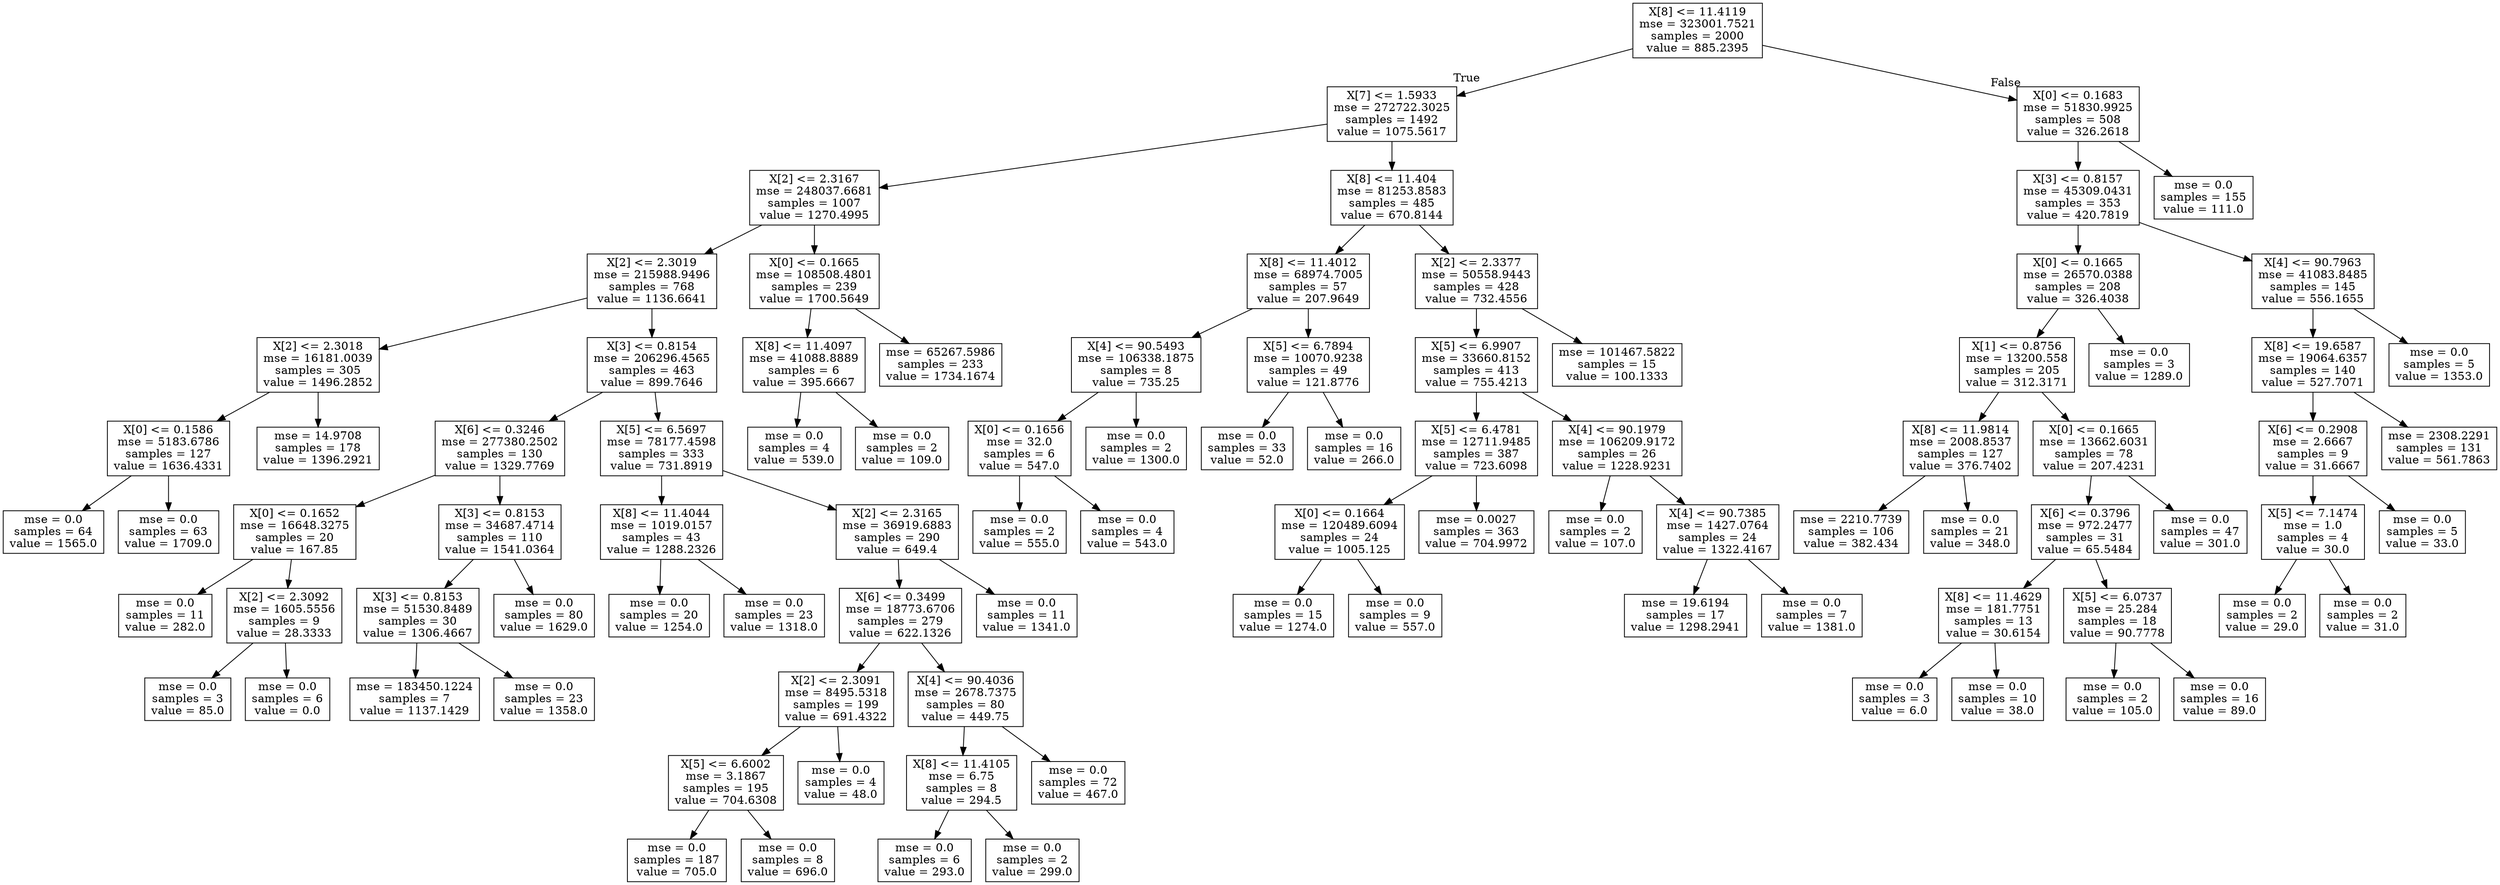 digraph Tree {
node [shape=box] ;
0 [label="X[8] <= 11.4119\nmse = 323001.7521\nsamples = 2000\nvalue = 885.2395"] ;
1 [label="X[7] <= 1.5933\nmse = 272722.3025\nsamples = 1492\nvalue = 1075.5617"] ;
0 -> 1 [labeldistance=2.5, labelangle=45, headlabel="True"] ;
2 [label="X[2] <= 2.3167\nmse = 248037.6681\nsamples = 1007\nvalue = 1270.4995"] ;
1 -> 2 ;
3 [label="X[2] <= 2.3019\nmse = 215988.9496\nsamples = 768\nvalue = 1136.6641"] ;
2 -> 3 ;
4 [label="X[2] <= 2.3018\nmse = 16181.0039\nsamples = 305\nvalue = 1496.2852"] ;
3 -> 4 ;
5 [label="X[0] <= 0.1586\nmse = 5183.6786\nsamples = 127\nvalue = 1636.4331"] ;
4 -> 5 ;
6 [label="mse = 0.0\nsamples = 64\nvalue = 1565.0"] ;
5 -> 6 ;
7 [label="mse = 0.0\nsamples = 63\nvalue = 1709.0"] ;
5 -> 7 ;
8 [label="mse = 14.9708\nsamples = 178\nvalue = 1396.2921"] ;
4 -> 8 ;
9 [label="X[3] <= 0.8154\nmse = 206296.4565\nsamples = 463\nvalue = 899.7646"] ;
3 -> 9 ;
10 [label="X[6] <= 0.3246\nmse = 277380.2502\nsamples = 130\nvalue = 1329.7769"] ;
9 -> 10 ;
11 [label="X[0] <= 0.1652\nmse = 16648.3275\nsamples = 20\nvalue = 167.85"] ;
10 -> 11 ;
12 [label="mse = 0.0\nsamples = 11\nvalue = 282.0"] ;
11 -> 12 ;
13 [label="X[2] <= 2.3092\nmse = 1605.5556\nsamples = 9\nvalue = 28.3333"] ;
11 -> 13 ;
14 [label="mse = 0.0\nsamples = 3\nvalue = 85.0"] ;
13 -> 14 ;
15 [label="mse = 0.0\nsamples = 6\nvalue = 0.0"] ;
13 -> 15 ;
16 [label="X[3] <= 0.8153\nmse = 34687.4714\nsamples = 110\nvalue = 1541.0364"] ;
10 -> 16 ;
17 [label="X[3] <= 0.8153\nmse = 51530.8489\nsamples = 30\nvalue = 1306.4667"] ;
16 -> 17 ;
18 [label="mse = 183450.1224\nsamples = 7\nvalue = 1137.1429"] ;
17 -> 18 ;
19 [label="mse = 0.0\nsamples = 23\nvalue = 1358.0"] ;
17 -> 19 ;
20 [label="mse = 0.0\nsamples = 80\nvalue = 1629.0"] ;
16 -> 20 ;
21 [label="X[5] <= 6.5697\nmse = 78177.4598\nsamples = 333\nvalue = 731.8919"] ;
9 -> 21 ;
22 [label="X[8] <= 11.4044\nmse = 1019.0157\nsamples = 43\nvalue = 1288.2326"] ;
21 -> 22 ;
23 [label="mse = 0.0\nsamples = 20\nvalue = 1254.0"] ;
22 -> 23 ;
24 [label="mse = 0.0\nsamples = 23\nvalue = 1318.0"] ;
22 -> 24 ;
25 [label="X[2] <= 2.3165\nmse = 36919.6883\nsamples = 290\nvalue = 649.4"] ;
21 -> 25 ;
26 [label="X[6] <= 0.3499\nmse = 18773.6706\nsamples = 279\nvalue = 622.1326"] ;
25 -> 26 ;
27 [label="X[2] <= 2.3091\nmse = 8495.5318\nsamples = 199\nvalue = 691.4322"] ;
26 -> 27 ;
28 [label="X[5] <= 6.6002\nmse = 3.1867\nsamples = 195\nvalue = 704.6308"] ;
27 -> 28 ;
29 [label="mse = 0.0\nsamples = 187\nvalue = 705.0"] ;
28 -> 29 ;
30 [label="mse = 0.0\nsamples = 8\nvalue = 696.0"] ;
28 -> 30 ;
31 [label="mse = 0.0\nsamples = 4\nvalue = 48.0"] ;
27 -> 31 ;
32 [label="X[4] <= 90.4036\nmse = 2678.7375\nsamples = 80\nvalue = 449.75"] ;
26 -> 32 ;
33 [label="X[8] <= 11.4105\nmse = 6.75\nsamples = 8\nvalue = 294.5"] ;
32 -> 33 ;
34 [label="mse = 0.0\nsamples = 6\nvalue = 293.0"] ;
33 -> 34 ;
35 [label="mse = 0.0\nsamples = 2\nvalue = 299.0"] ;
33 -> 35 ;
36 [label="mse = 0.0\nsamples = 72\nvalue = 467.0"] ;
32 -> 36 ;
37 [label="mse = 0.0\nsamples = 11\nvalue = 1341.0"] ;
25 -> 37 ;
38 [label="X[0] <= 0.1665\nmse = 108508.4801\nsamples = 239\nvalue = 1700.5649"] ;
2 -> 38 ;
39 [label="X[8] <= 11.4097\nmse = 41088.8889\nsamples = 6\nvalue = 395.6667"] ;
38 -> 39 ;
40 [label="mse = 0.0\nsamples = 4\nvalue = 539.0"] ;
39 -> 40 ;
41 [label="mse = 0.0\nsamples = 2\nvalue = 109.0"] ;
39 -> 41 ;
42 [label="mse = 65267.5986\nsamples = 233\nvalue = 1734.1674"] ;
38 -> 42 ;
43 [label="X[8] <= 11.404\nmse = 81253.8583\nsamples = 485\nvalue = 670.8144"] ;
1 -> 43 ;
44 [label="X[8] <= 11.4012\nmse = 68974.7005\nsamples = 57\nvalue = 207.9649"] ;
43 -> 44 ;
45 [label="X[4] <= 90.5493\nmse = 106338.1875\nsamples = 8\nvalue = 735.25"] ;
44 -> 45 ;
46 [label="X[0] <= 0.1656\nmse = 32.0\nsamples = 6\nvalue = 547.0"] ;
45 -> 46 ;
47 [label="mse = 0.0\nsamples = 2\nvalue = 555.0"] ;
46 -> 47 ;
48 [label="mse = 0.0\nsamples = 4\nvalue = 543.0"] ;
46 -> 48 ;
49 [label="mse = 0.0\nsamples = 2\nvalue = 1300.0"] ;
45 -> 49 ;
50 [label="X[5] <= 6.7894\nmse = 10070.9238\nsamples = 49\nvalue = 121.8776"] ;
44 -> 50 ;
51 [label="mse = 0.0\nsamples = 33\nvalue = 52.0"] ;
50 -> 51 ;
52 [label="mse = 0.0\nsamples = 16\nvalue = 266.0"] ;
50 -> 52 ;
53 [label="X[2] <= 2.3377\nmse = 50558.9443\nsamples = 428\nvalue = 732.4556"] ;
43 -> 53 ;
54 [label="X[5] <= 6.9907\nmse = 33660.8152\nsamples = 413\nvalue = 755.4213"] ;
53 -> 54 ;
55 [label="X[5] <= 6.4781\nmse = 12711.9485\nsamples = 387\nvalue = 723.6098"] ;
54 -> 55 ;
56 [label="X[0] <= 0.1664\nmse = 120489.6094\nsamples = 24\nvalue = 1005.125"] ;
55 -> 56 ;
57 [label="mse = 0.0\nsamples = 15\nvalue = 1274.0"] ;
56 -> 57 ;
58 [label="mse = 0.0\nsamples = 9\nvalue = 557.0"] ;
56 -> 58 ;
59 [label="mse = 0.0027\nsamples = 363\nvalue = 704.9972"] ;
55 -> 59 ;
60 [label="X[4] <= 90.1979\nmse = 106209.9172\nsamples = 26\nvalue = 1228.9231"] ;
54 -> 60 ;
61 [label="mse = 0.0\nsamples = 2\nvalue = 107.0"] ;
60 -> 61 ;
62 [label="X[4] <= 90.7385\nmse = 1427.0764\nsamples = 24\nvalue = 1322.4167"] ;
60 -> 62 ;
63 [label="mse = 19.6194\nsamples = 17\nvalue = 1298.2941"] ;
62 -> 63 ;
64 [label="mse = 0.0\nsamples = 7\nvalue = 1381.0"] ;
62 -> 64 ;
65 [label="mse = 101467.5822\nsamples = 15\nvalue = 100.1333"] ;
53 -> 65 ;
66 [label="X[0] <= 0.1683\nmse = 51830.9925\nsamples = 508\nvalue = 326.2618"] ;
0 -> 66 [labeldistance=2.5, labelangle=-45, headlabel="False"] ;
67 [label="X[3] <= 0.8157\nmse = 45309.0431\nsamples = 353\nvalue = 420.7819"] ;
66 -> 67 ;
68 [label="X[0] <= 0.1665\nmse = 26570.0388\nsamples = 208\nvalue = 326.4038"] ;
67 -> 68 ;
69 [label="X[1] <= 0.8756\nmse = 13200.558\nsamples = 205\nvalue = 312.3171"] ;
68 -> 69 ;
70 [label="X[8] <= 11.9814\nmse = 2008.8537\nsamples = 127\nvalue = 376.7402"] ;
69 -> 70 ;
71 [label="mse = 2210.7739\nsamples = 106\nvalue = 382.434"] ;
70 -> 71 ;
72 [label="mse = 0.0\nsamples = 21\nvalue = 348.0"] ;
70 -> 72 ;
73 [label="X[0] <= 0.1665\nmse = 13662.6031\nsamples = 78\nvalue = 207.4231"] ;
69 -> 73 ;
74 [label="X[6] <= 0.3796\nmse = 972.2477\nsamples = 31\nvalue = 65.5484"] ;
73 -> 74 ;
75 [label="X[8] <= 11.4629\nmse = 181.7751\nsamples = 13\nvalue = 30.6154"] ;
74 -> 75 ;
76 [label="mse = 0.0\nsamples = 3\nvalue = 6.0"] ;
75 -> 76 ;
77 [label="mse = 0.0\nsamples = 10\nvalue = 38.0"] ;
75 -> 77 ;
78 [label="X[5] <= 6.0737\nmse = 25.284\nsamples = 18\nvalue = 90.7778"] ;
74 -> 78 ;
79 [label="mse = 0.0\nsamples = 2\nvalue = 105.0"] ;
78 -> 79 ;
80 [label="mse = 0.0\nsamples = 16\nvalue = 89.0"] ;
78 -> 80 ;
81 [label="mse = 0.0\nsamples = 47\nvalue = 301.0"] ;
73 -> 81 ;
82 [label="mse = 0.0\nsamples = 3\nvalue = 1289.0"] ;
68 -> 82 ;
83 [label="X[4] <= 90.7963\nmse = 41083.8485\nsamples = 145\nvalue = 556.1655"] ;
67 -> 83 ;
84 [label="X[8] <= 19.6587\nmse = 19064.6357\nsamples = 140\nvalue = 527.7071"] ;
83 -> 84 ;
85 [label="X[6] <= 0.2908\nmse = 2.6667\nsamples = 9\nvalue = 31.6667"] ;
84 -> 85 ;
86 [label="X[5] <= 7.1474\nmse = 1.0\nsamples = 4\nvalue = 30.0"] ;
85 -> 86 ;
87 [label="mse = 0.0\nsamples = 2\nvalue = 29.0"] ;
86 -> 87 ;
88 [label="mse = 0.0\nsamples = 2\nvalue = 31.0"] ;
86 -> 88 ;
89 [label="mse = 0.0\nsamples = 5\nvalue = 33.0"] ;
85 -> 89 ;
90 [label="mse = 2308.2291\nsamples = 131\nvalue = 561.7863"] ;
84 -> 90 ;
91 [label="mse = 0.0\nsamples = 5\nvalue = 1353.0"] ;
83 -> 91 ;
92 [label="mse = 0.0\nsamples = 155\nvalue = 111.0"] ;
66 -> 92 ;
}